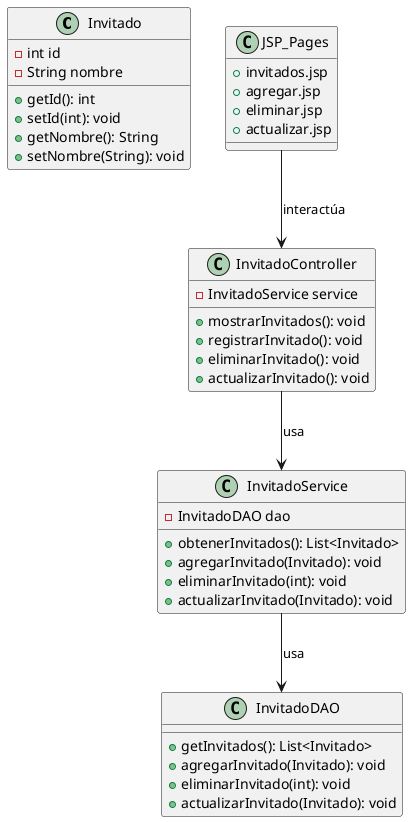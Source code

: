 @startuml

class Invitado {
    - int id
    - String nombre
    + getId(): int
    + setId(int): void
    + getNombre(): String
    + setNombre(String): void
}

class InvitadoDAO {
    + getInvitados(): List<Invitado>
    + agregarInvitado(Invitado): void
    + eliminarInvitado(int): void
    + actualizarInvitado(Invitado): void
}

class InvitadoService {
    - InvitadoDAO dao
    + obtenerInvitados(): List<Invitado>
    + agregarInvitado(Invitado): void
    + eliminarInvitado(int): void
    + actualizarInvitado(Invitado): void
}

class InvitadoController {
    - InvitadoService service
    + mostrarInvitados(): void
    + registrarInvitado(): void
    + eliminarInvitado(): void
    + actualizarInvitado(): void
}

class JSP_Pages {
    + invitados.jsp
    + agregar.jsp
    + eliminar.jsp
    + actualizar.jsp
}

InvitadoService --> InvitadoDAO : usa
InvitadoController --> InvitadoService : usa
JSP_Pages --> InvitadoController : interactúa

@enduml